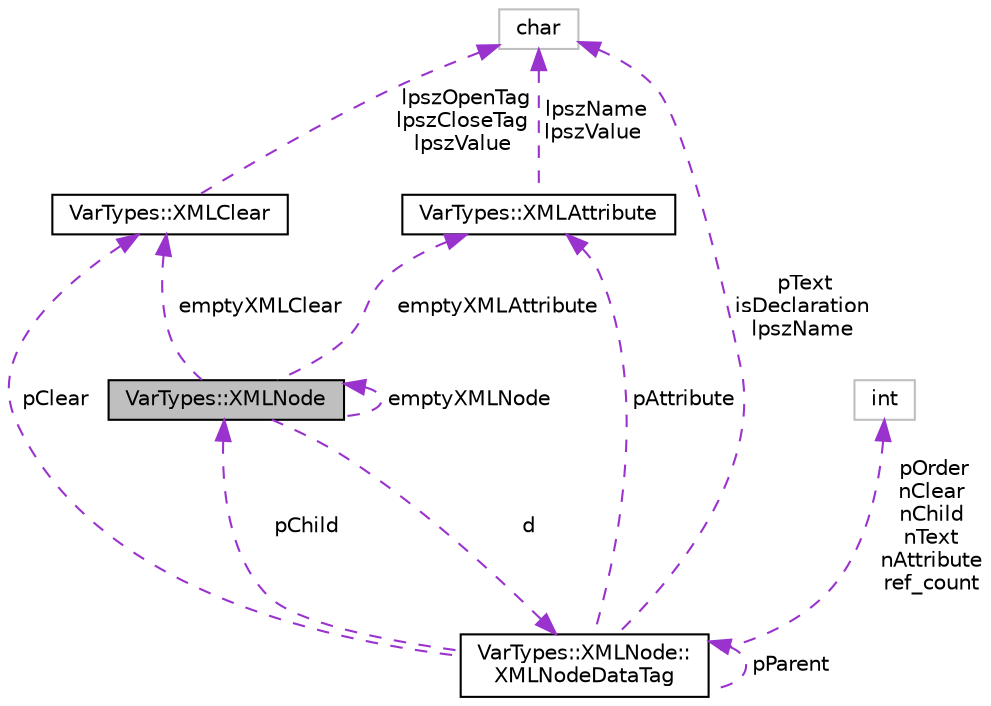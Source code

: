 digraph "VarTypes::XMLNode"
{
 // INTERACTIVE_SVG=YES
  edge [fontname="Helvetica",fontsize="10",labelfontname="Helvetica",labelfontsize="10"];
  node [fontname="Helvetica",fontsize="10",shape=record];
  Node1 [label="VarTypes::XMLNode",height=0.2,width=0.4,color="black", fillcolor="grey75", style="filled", fontcolor="black"];
  Node2 -> Node1 [dir="back",color="darkorchid3",fontsize="10",style="dashed",label=" emptyXMLClear" ,fontname="Helvetica"];
  Node2 [label="VarTypes::XMLClear",height=0.2,width=0.4,color="black", fillcolor="white", style="filled",URL="$dc/d53/struct_var_types_1_1_x_m_l_clear.html"];
  Node3 -> Node2 [dir="back",color="darkorchid3",fontsize="10",style="dashed",label=" lpszOpenTag\nlpszCloseTag\nlpszValue" ,fontname="Helvetica"];
  Node3 [label="char",height=0.2,width=0.4,color="grey75", fillcolor="white", style="filled"];
  Node4 -> Node1 [dir="back",color="darkorchid3",fontsize="10",style="dashed",label=" emptyXMLAttribute" ,fontname="Helvetica"];
  Node4 [label="VarTypes::XMLAttribute",height=0.2,width=0.4,color="black", fillcolor="white", style="filled",URL="$da/d7f/struct_var_types_1_1_x_m_l_attribute.html"];
  Node3 -> Node4 [dir="back",color="darkorchid3",fontsize="10",style="dashed",label=" lpszName\nlpszValue" ,fontname="Helvetica"];
  Node1 -> Node1 [dir="back",color="darkorchid3",fontsize="10",style="dashed",label=" emptyXMLNode" ,fontname="Helvetica"];
  Node5 -> Node1 [dir="back",color="darkorchid3",fontsize="10",style="dashed",label=" d" ,fontname="Helvetica"];
  Node5 [label="VarTypes::XMLNode::\lXMLNodeDataTag",height=0.2,width=0.4,color="black", fillcolor="white", style="filled",URL="$dc/d50/struct_var_types_1_1_x_m_l_node_1_1_x_m_l_node_data_tag.html"];
  Node3 -> Node5 [dir="back",color="darkorchid3",fontsize="10",style="dashed",label=" pText\nisDeclaration\nlpszName" ,fontname="Helvetica"];
  Node2 -> Node5 [dir="back",color="darkorchid3",fontsize="10",style="dashed",label=" pClear" ,fontname="Helvetica"];
  Node6 -> Node5 [dir="back",color="darkorchid3",fontsize="10",style="dashed",label=" pOrder\nnClear\nnChild\nnText\nnAttribute\nref_count" ,fontname="Helvetica"];
  Node6 [label="int",height=0.2,width=0.4,color="grey75", fillcolor="white", style="filled"];
  Node4 -> Node5 [dir="back",color="darkorchid3",fontsize="10",style="dashed",label=" pAttribute" ,fontname="Helvetica"];
  Node1 -> Node5 [dir="back",color="darkorchid3",fontsize="10",style="dashed",label=" pChild" ,fontname="Helvetica"];
  Node5 -> Node5 [dir="back",color="darkorchid3",fontsize="10",style="dashed",label=" pParent" ,fontname="Helvetica"];
}

